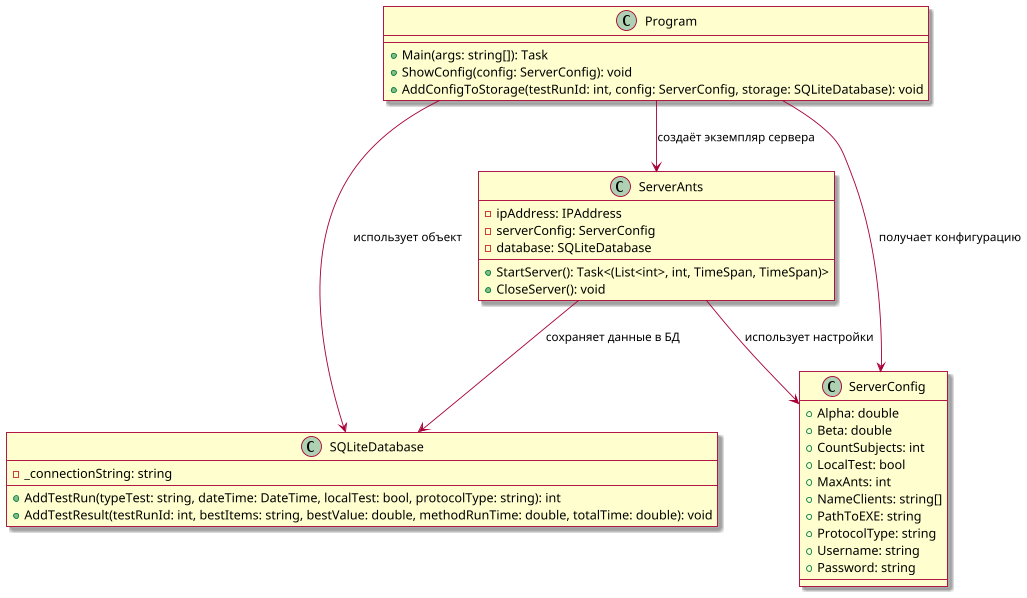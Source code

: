@startuml
skin rose
scale 0.9
class Program {
    + Main(args: string[]): Task
    + ShowConfig(config: ServerConfig): void
    + AddConfigToStorage(testRunId: int, config: ServerConfig, storage: SQLiteDatabase): void
}

class ServerAnts {
    + StartServer(): Task<(List<int>, int, TimeSpan, TimeSpan)>
    + CloseServer(): void
    - ipAddress: IPAddress
    - serverConfig: ServerConfig
    - database: SQLiteDatabase
}

class SQLiteDatabase {
    + AddTestRun(typeTest: string, dateTime: DateTime, localTest: bool, protocolType: string): int
    + AddTestResult(testRunId: int, bestItems: string, bestValue: double, methodRunTime: double, totalTime: double): void
    - _connectionString: string
}

class ServerConfig {
    + Alpha: double
    + Beta: double
    + CountSubjects: int
    + LocalTest: bool
    + MaxAnts: int
    + NameClients: string[]
    + PathToEXE: string
    + ProtocolType: string
    + Username: string
    + Password: string
}

Program --> ServerAnts : создаёт экземпляр сервера
Program --> SQLiteDatabase : использует объект
Program --> ServerConfig : получает конфигурацию

ServerAnts --> SQLiteDatabase : сохраняет данные в БД
ServerAnts --> ServerConfig : использует настройки

@enduml